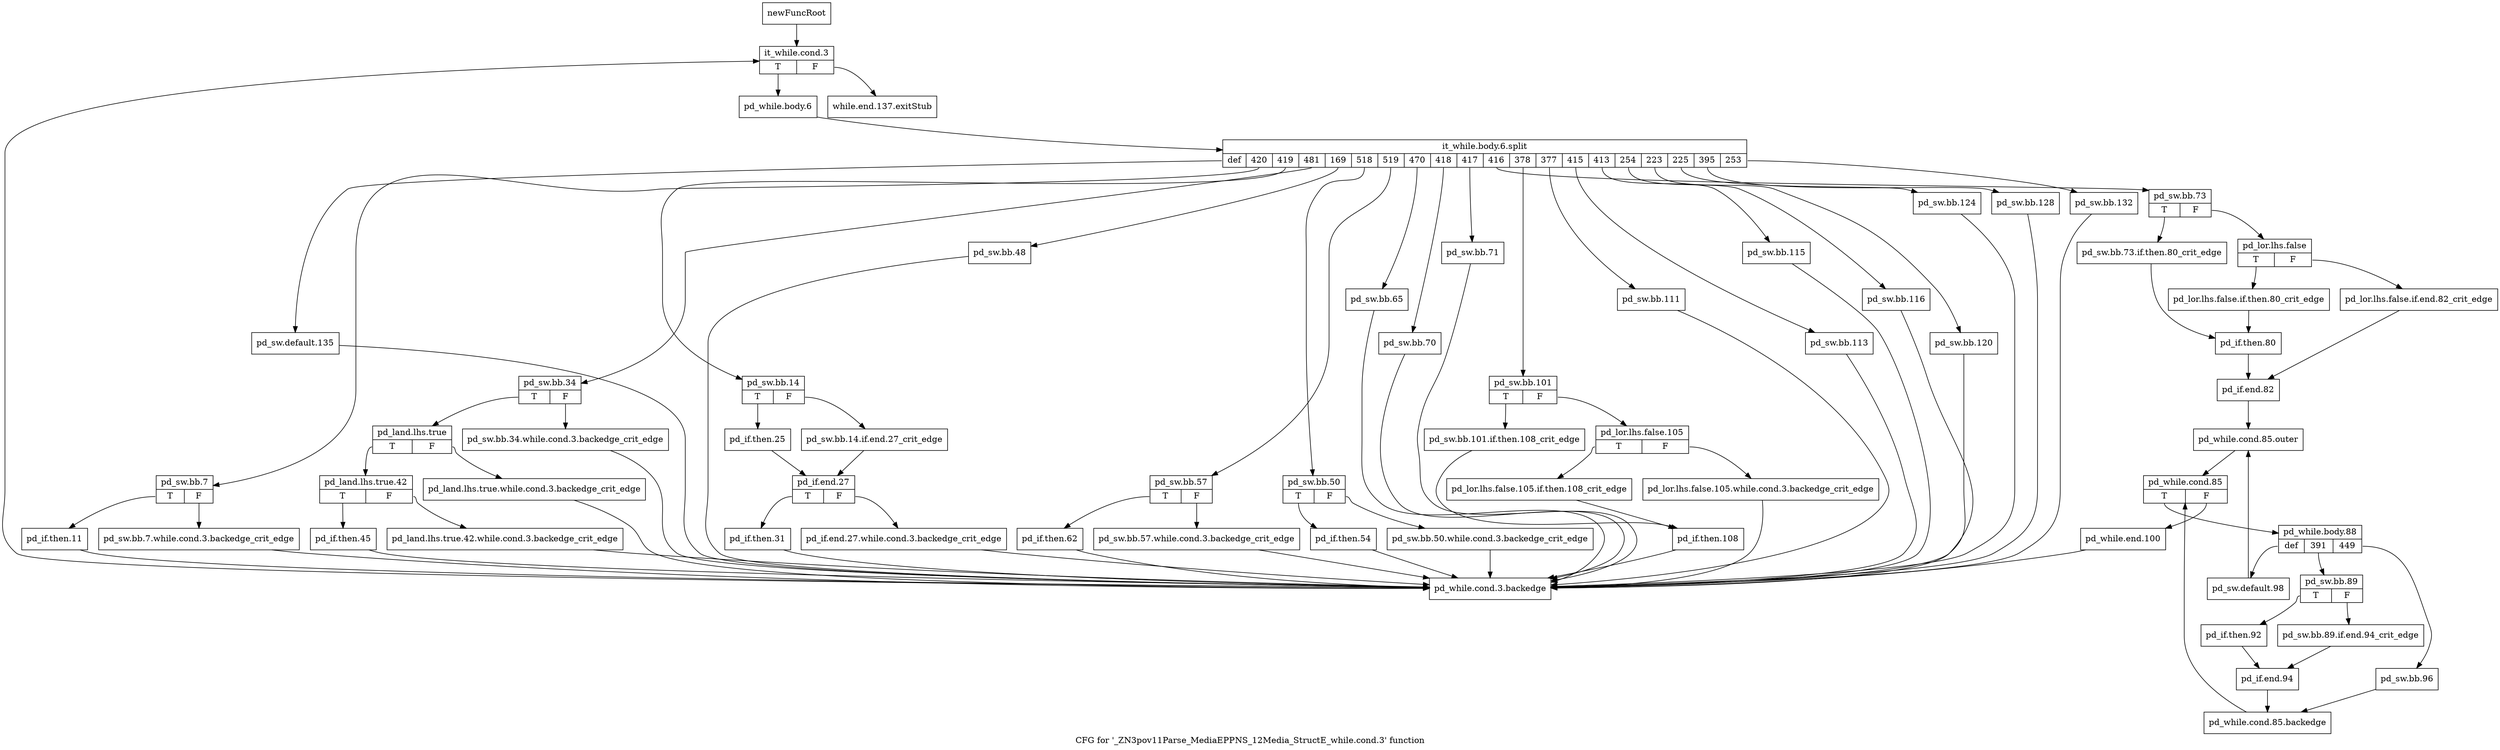digraph "CFG for '_ZN3pov11Parse_MediaEPPNS_12Media_StructE_while.cond.3' function" {
	label="CFG for '_ZN3pov11Parse_MediaEPPNS_12Media_StructE_while.cond.3' function";

	Node0x2866860 [shape=record,label="{newFuncRoot}"];
	Node0x2866860 -> Node0x2866900;
	Node0x28668b0 [shape=record,label="{while.end.137.exitStub}"];
	Node0x2866900 [shape=record,label="{it_while.cond.3|{<s0>T|<s1>F}}"];
	Node0x2866900:s0 -> Node0x2866950;
	Node0x2866900:s1 -> Node0x28668b0;
	Node0x2866950 [shape=record,label="{pd_while.body.6}"];
	Node0x2866950 -> Node0x380d0b0;
	Node0x380d0b0 [shape=record,label="{it_while.body.6.split|{<s0>def|<s1>420|<s2>419|<s3>481|<s4>169|<s5>518|<s6>519|<s7>470|<s8>418|<s9>417|<s10>416|<s11>378|<s12>377|<s13>415|<s14>413|<s15>254|<s16>223|<s17>225|<s18>395|<s19>253}}"];
	Node0x380d0b0:s0 -> Node0x2867bc0;
	Node0x380d0b0:s1 -> Node0x2867ad0;
	Node0x380d0b0:s2 -> Node0x28678f0;
	Node0x380d0b0:s3 -> Node0x28676c0;
	Node0x380d0b0:s4 -> Node0x2867670;
	Node0x380d0b0:s5 -> Node0x2867580;
	Node0x380d0b0:s6 -> Node0x2867490;
	Node0x380d0b0:s7 -> Node0x2867440;
	Node0x380d0b0:s8 -> Node0x28673f0;
	Node0x380d0b0:s9 -> Node0x28673a0;
	Node0x380d0b0:s10 -> Node0x2866e00;
	Node0x380d0b0:s11 -> Node0x2866c20;
	Node0x380d0b0:s12 -> Node0x2866bd0;
	Node0x380d0b0:s13 -> Node0x2866b80;
	Node0x380d0b0:s14 -> Node0x2866b30;
	Node0x380d0b0:s15 -> Node0x2866ae0;
	Node0x380d0b0:s16 -> Node0x2866a90;
	Node0x380d0b0:s17 -> Node0x2866a40;
	Node0x380d0b0:s18 -> Node0x28669f0;
	Node0x380d0b0:s19 -> Node0x28669a0;
	Node0x28669a0 [shape=record,label="{pd_sw.bb.132}"];
	Node0x28669a0 -> Node0x2867c10;
	Node0x28669f0 [shape=record,label="{pd_sw.bb.128}"];
	Node0x28669f0 -> Node0x2867c10;
	Node0x2866a40 [shape=record,label="{pd_sw.bb.124}"];
	Node0x2866a40 -> Node0x2867c10;
	Node0x2866a90 [shape=record,label="{pd_sw.bb.120}"];
	Node0x2866a90 -> Node0x2867c10;
	Node0x2866ae0 [shape=record,label="{pd_sw.bb.116}"];
	Node0x2866ae0 -> Node0x2867c10;
	Node0x2866b30 [shape=record,label="{pd_sw.bb.115}"];
	Node0x2866b30 -> Node0x2867c10;
	Node0x2866b80 [shape=record,label="{pd_sw.bb.113}"];
	Node0x2866b80 -> Node0x2867c10;
	Node0x2866bd0 [shape=record,label="{pd_sw.bb.111}"];
	Node0x2866bd0 -> Node0x2867c10;
	Node0x2866c20 [shape=record,label="{pd_sw.bb.101|{<s0>T|<s1>F}}"];
	Node0x2866c20:s0 -> Node0x2866d60;
	Node0x2866c20:s1 -> Node0x2866c70;
	Node0x2866c70 [shape=record,label="{pd_lor.lhs.false.105|{<s0>T|<s1>F}}"];
	Node0x2866c70:s0 -> Node0x2866d10;
	Node0x2866c70:s1 -> Node0x2866cc0;
	Node0x2866cc0 [shape=record,label="{pd_lor.lhs.false.105.while.cond.3.backedge_crit_edge}"];
	Node0x2866cc0 -> Node0x2867c10;
	Node0x2866d10 [shape=record,label="{pd_lor.lhs.false.105.if.then.108_crit_edge}"];
	Node0x2866d10 -> Node0x2866db0;
	Node0x2866d60 [shape=record,label="{pd_sw.bb.101.if.then.108_crit_edge}"];
	Node0x2866d60 -> Node0x2866db0;
	Node0x2866db0 [shape=record,label="{pd_if.then.108}"];
	Node0x2866db0 -> Node0x2867c10;
	Node0x2866e00 [shape=record,label="{pd_sw.bb.73|{<s0>T|<s1>F}}"];
	Node0x2866e00:s0 -> Node0x2866f40;
	Node0x2866e00:s1 -> Node0x2866e50;
	Node0x2866e50 [shape=record,label="{pd_lor.lhs.false|{<s0>T|<s1>F}}"];
	Node0x2866e50:s0 -> Node0x2866ef0;
	Node0x2866e50:s1 -> Node0x2866ea0;
	Node0x2866ea0 [shape=record,label="{pd_lor.lhs.false.if.end.82_crit_edge}"];
	Node0x2866ea0 -> Node0x2866fe0;
	Node0x2866ef0 [shape=record,label="{pd_lor.lhs.false.if.then.80_crit_edge}"];
	Node0x2866ef0 -> Node0x2866f90;
	Node0x2866f40 [shape=record,label="{pd_sw.bb.73.if.then.80_crit_edge}"];
	Node0x2866f40 -> Node0x2866f90;
	Node0x2866f90 [shape=record,label="{pd_if.then.80}"];
	Node0x2866f90 -> Node0x2866fe0;
	Node0x2866fe0 [shape=record,label="{pd_if.end.82}"];
	Node0x2866fe0 -> Node0x2867030;
	Node0x2867030 [shape=record,label="{pd_while.cond.85.outer}"];
	Node0x2867030 -> Node0x2867080;
	Node0x2867080 [shape=record,label="{pd_while.cond.85|{<s0>T|<s1>F}}"];
	Node0x2867080:s0 -> Node0x2867120;
	Node0x2867080:s1 -> Node0x28670d0;
	Node0x28670d0 [shape=record,label="{pd_while.end.100}"];
	Node0x28670d0 -> Node0x2867c10;
	Node0x2867120 [shape=record,label="{pd_while.body.88|{<s0>def|<s1>391|<s2>449}}"];
	Node0x2867120:s0 -> Node0x2867350;
	Node0x2867120:s1 -> Node0x28671c0;
	Node0x2867120:s2 -> Node0x2867170;
	Node0x2867170 [shape=record,label="{pd_sw.bb.96}"];
	Node0x2867170 -> Node0x2867300;
	Node0x28671c0 [shape=record,label="{pd_sw.bb.89|{<s0>T|<s1>F}}"];
	Node0x28671c0:s0 -> Node0x2867260;
	Node0x28671c0:s1 -> Node0x2867210;
	Node0x2867210 [shape=record,label="{pd_sw.bb.89.if.end.94_crit_edge}"];
	Node0x2867210 -> Node0x28672b0;
	Node0x2867260 [shape=record,label="{pd_if.then.92}"];
	Node0x2867260 -> Node0x28672b0;
	Node0x28672b0 [shape=record,label="{pd_if.end.94}"];
	Node0x28672b0 -> Node0x2867300;
	Node0x2867300 [shape=record,label="{pd_while.cond.85.backedge}"];
	Node0x2867300 -> Node0x2867080;
	Node0x2867350 [shape=record,label="{pd_sw.default.98}"];
	Node0x2867350 -> Node0x2867030;
	Node0x28673a0 [shape=record,label="{pd_sw.bb.71}"];
	Node0x28673a0 -> Node0x2867c10;
	Node0x28673f0 [shape=record,label="{pd_sw.bb.70}"];
	Node0x28673f0 -> Node0x2867c10;
	Node0x2867440 [shape=record,label="{pd_sw.bb.65}"];
	Node0x2867440 -> Node0x2867c10;
	Node0x2867490 [shape=record,label="{pd_sw.bb.57|{<s0>T|<s1>F}}"];
	Node0x2867490:s0 -> Node0x2867530;
	Node0x2867490:s1 -> Node0x28674e0;
	Node0x28674e0 [shape=record,label="{pd_sw.bb.57.while.cond.3.backedge_crit_edge}"];
	Node0x28674e0 -> Node0x2867c10;
	Node0x2867530 [shape=record,label="{pd_if.then.62}"];
	Node0x2867530 -> Node0x2867c10;
	Node0x2867580 [shape=record,label="{pd_sw.bb.50|{<s0>T|<s1>F}}"];
	Node0x2867580:s0 -> Node0x2867620;
	Node0x2867580:s1 -> Node0x28675d0;
	Node0x28675d0 [shape=record,label="{pd_sw.bb.50.while.cond.3.backedge_crit_edge}"];
	Node0x28675d0 -> Node0x2867c10;
	Node0x2867620 [shape=record,label="{pd_if.then.54}"];
	Node0x2867620 -> Node0x2867c10;
	Node0x2867670 [shape=record,label="{pd_sw.bb.48}"];
	Node0x2867670 -> Node0x2867c10;
	Node0x28676c0 [shape=record,label="{pd_sw.bb.34|{<s0>T|<s1>F}}"];
	Node0x28676c0:s0 -> Node0x2867760;
	Node0x28676c0:s1 -> Node0x2867710;
	Node0x2867710 [shape=record,label="{pd_sw.bb.34.while.cond.3.backedge_crit_edge}"];
	Node0x2867710 -> Node0x2867c10;
	Node0x2867760 [shape=record,label="{pd_land.lhs.true|{<s0>T|<s1>F}}"];
	Node0x2867760:s0 -> Node0x2867800;
	Node0x2867760:s1 -> Node0x28677b0;
	Node0x28677b0 [shape=record,label="{pd_land.lhs.true.while.cond.3.backedge_crit_edge}"];
	Node0x28677b0 -> Node0x2867c10;
	Node0x2867800 [shape=record,label="{pd_land.lhs.true.42|{<s0>T|<s1>F}}"];
	Node0x2867800:s0 -> Node0x28678a0;
	Node0x2867800:s1 -> Node0x2867850;
	Node0x2867850 [shape=record,label="{pd_land.lhs.true.42.while.cond.3.backedge_crit_edge}"];
	Node0x2867850 -> Node0x2867c10;
	Node0x28678a0 [shape=record,label="{pd_if.then.45}"];
	Node0x28678a0 -> Node0x2867c10;
	Node0x28678f0 [shape=record,label="{pd_sw.bb.14|{<s0>T|<s1>F}}"];
	Node0x28678f0:s0 -> Node0x2867990;
	Node0x28678f0:s1 -> Node0x2867940;
	Node0x2867940 [shape=record,label="{pd_sw.bb.14.if.end.27_crit_edge}"];
	Node0x2867940 -> Node0x28679e0;
	Node0x2867990 [shape=record,label="{pd_if.then.25}"];
	Node0x2867990 -> Node0x28679e0;
	Node0x28679e0 [shape=record,label="{pd_if.end.27|{<s0>T|<s1>F}}"];
	Node0x28679e0:s0 -> Node0x2867a80;
	Node0x28679e0:s1 -> Node0x2867a30;
	Node0x2867a30 [shape=record,label="{pd_if.end.27.while.cond.3.backedge_crit_edge}"];
	Node0x2867a30 -> Node0x2867c10;
	Node0x2867a80 [shape=record,label="{pd_if.then.31}"];
	Node0x2867a80 -> Node0x2867c10;
	Node0x2867ad0 [shape=record,label="{pd_sw.bb.7|{<s0>T|<s1>F}}"];
	Node0x2867ad0:s0 -> Node0x2867b70;
	Node0x2867ad0:s1 -> Node0x2867b20;
	Node0x2867b20 [shape=record,label="{pd_sw.bb.7.while.cond.3.backedge_crit_edge}"];
	Node0x2867b20 -> Node0x2867c10;
	Node0x2867b70 [shape=record,label="{pd_if.then.11}"];
	Node0x2867b70 -> Node0x2867c10;
	Node0x2867bc0 [shape=record,label="{pd_sw.default.135}"];
	Node0x2867bc0 -> Node0x2867c10;
	Node0x2867c10 [shape=record,label="{pd_while.cond.3.backedge}"];
	Node0x2867c10 -> Node0x2866900;
}

